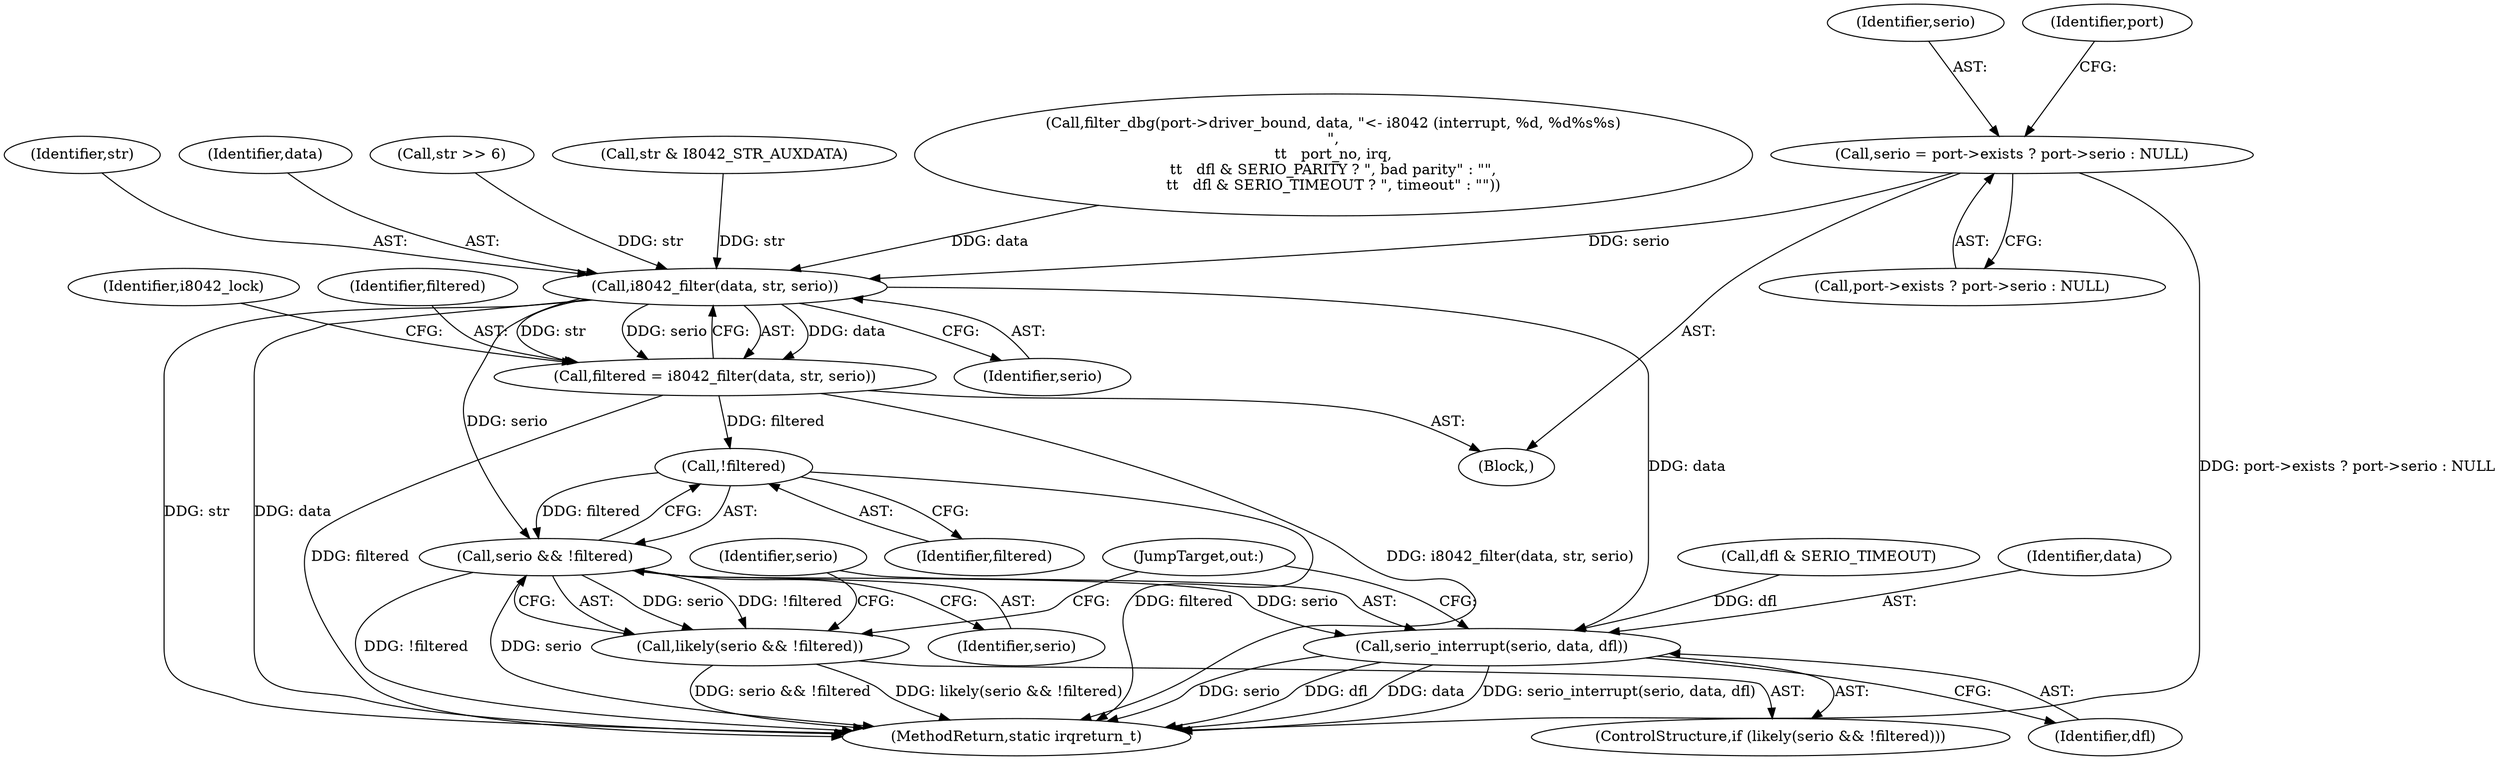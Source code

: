 digraph "0_linux_340d394a789518018f834ff70f7534fc463d3226@pointer" {
"1000252" [label="(Call,serio = port->exists ? port->serio : NULL)"];
"1000284" [label="(Call,i8042_filter(data, str, serio))"];
"1000282" [label="(Call,filtered = i8042_filter(data, str, serio))"];
"1000296" [label="(Call,!filtered)"];
"1000294" [label="(Call,serio && !filtered)"];
"1000293" [label="(Call,likely(serio && !filtered))"];
"1000298" [label="(Call,serio_interrupt(serio, data, dfl))"];
"1000285" [label="(Identifier,data)"];
"1000284" [label="(Call,i8042_filter(data, str, serio))"];
"1000208" [label="(Call,str >> 6)"];
"1000277" [label="(Call,dfl & SERIO_TIMEOUT)"];
"1000241" [label="(Call,str & I8042_STR_AUXDATA)"];
"1000282" [label="(Call,filtered = i8042_filter(data, str, serio))"];
"1000283" [label="(Identifier,filtered)"];
"1000252" [label="(Call,serio = port->exists ? port->serio : NULL)"];
"1000299" [label="(Identifier,serio)"];
"1000294" [label="(Call,serio && !filtered)"];
"1000306" [label="(MethodReturn,static irqreturn_t)"];
"1000297" [label="(Identifier,filtered)"];
"1000292" [label="(ControlStructure,if (likely(serio && !filtered)))"];
"1000302" [label="(JumpTarget,out:)"];
"1000254" [label="(Call,port->exists ? port->serio : NULL)"];
"1000293" [label="(Call,likely(serio && !filtered))"];
"1000287" [label="(Identifier,serio)"];
"1000296" [label="(Call,!filtered)"];
"1000301" [label="(Identifier,dfl)"];
"1000300" [label="(Identifier,data)"];
"1000253" [label="(Identifier,serio)"];
"1000105" [label="(Block,)"];
"1000264" [label="(Identifier,port)"];
"1000262" [label="(Call,filter_dbg(port->driver_bound, data, \"<- i8042 (interrupt, %d, %d%s%s)\n\",\n\t\t   port_no, irq,\n\t\t   dfl & SERIO_PARITY ? \", bad parity\" : \"\",\n\t\t   dfl & SERIO_TIMEOUT ? \", timeout\" : \"\"))"];
"1000295" [label="(Identifier,serio)"];
"1000298" [label="(Call,serio_interrupt(serio, data, dfl))"];
"1000286" [label="(Identifier,str)"];
"1000290" [label="(Identifier,i8042_lock)"];
"1000252" -> "1000105"  [label="AST: "];
"1000252" -> "1000254"  [label="CFG: "];
"1000253" -> "1000252"  [label="AST: "];
"1000254" -> "1000252"  [label="AST: "];
"1000264" -> "1000252"  [label="CFG: "];
"1000252" -> "1000306"  [label="DDG: port->exists ? port->serio : NULL"];
"1000252" -> "1000284"  [label="DDG: serio"];
"1000284" -> "1000282"  [label="AST: "];
"1000284" -> "1000287"  [label="CFG: "];
"1000285" -> "1000284"  [label="AST: "];
"1000286" -> "1000284"  [label="AST: "];
"1000287" -> "1000284"  [label="AST: "];
"1000282" -> "1000284"  [label="CFG: "];
"1000284" -> "1000306"  [label="DDG: str"];
"1000284" -> "1000306"  [label="DDG: data"];
"1000284" -> "1000282"  [label="DDG: data"];
"1000284" -> "1000282"  [label="DDG: str"];
"1000284" -> "1000282"  [label="DDG: serio"];
"1000262" -> "1000284"  [label="DDG: data"];
"1000241" -> "1000284"  [label="DDG: str"];
"1000208" -> "1000284"  [label="DDG: str"];
"1000284" -> "1000294"  [label="DDG: serio"];
"1000284" -> "1000298"  [label="DDG: data"];
"1000282" -> "1000105"  [label="AST: "];
"1000283" -> "1000282"  [label="AST: "];
"1000290" -> "1000282"  [label="CFG: "];
"1000282" -> "1000306"  [label="DDG: i8042_filter(data, str, serio)"];
"1000282" -> "1000306"  [label="DDG: filtered"];
"1000282" -> "1000296"  [label="DDG: filtered"];
"1000296" -> "1000294"  [label="AST: "];
"1000296" -> "1000297"  [label="CFG: "];
"1000297" -> "1000296"  [label="AST: "];
"1000294" -> "1000296"  [label="CFG: "];
"1000296" -> "1000306"  [label="DDG: filtered"];
"1000296" -> "1000294"  [label="DDG: filtered"];
"1000294" -> "1000293"  [label="AST: "];
"1000294" -> "1000295"  [label="CFG: "];
"1000295" -> "1000294"  [label="AST: "];
"1000293" -> "1000294"  [label="CFG: "];
"1000294" -> "1000306"  [label="DDG: !filtered"];
"1000294" -> "1000306"  [label="DDG: serio"];
"1000294" -> "1000293"  [label="DDG: serio"];
"1000294" -> "1000293"  [label="DDG: !filtered"];
"1000294" -> "1000298"  [label="DDG: serio"];
"1000293" -> "1000292"  [label="AST: "];
"1000299" -> "1000293"  [label="CFG: "];
"1000302" -> "1000293"  [label="CFG: "];
"1000293" -> "1000306"  [label="DDG: serio && !filtered"];
"1000293" -> "1000306"  [label="DDG: likely(serio && !filtered)"];
"1000298" -> "1000292"  [label="AST: "];
"1000298" -> "1000301"  [label="CFG: "];
"1000299" -> "1000298"  [label="AST: "];
"1000300" -> "1000298"  [label="AST: "];
"1000301" -> "1000298"  [label="AST: "];
"1000302" -> "1000298"  [label="CFG: "];
"1000298" -> "1000306"  [label="DDG: serio_interrupt(serio, data, dfl)"];
"1000298" -> "1000306"  [label="DDG: serio"];
"1000298" -> "1000306"  [label="DDG: dfl"];
"1000298" -> "1000306"  [label="DDG: data"];
"1000277" -> "1000298"  [label="DDG: dfl"];
}
